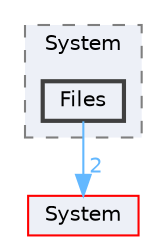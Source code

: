 digraph "Files"
{
 // LATEX_PDF_SIZE
  bgcolor="transparent";
  edge [fontname=Helvetica,fontsize=10,labelfontname=Helvetica,labelfontsize=10];
  node [fontname=Helvetica,fontsize=10,shape=box,height=0.2,width=0.4];
  compound=true
  subgraph clusterdir_df16762c41d55ab81241d1dd50493298 {
    graph [ bgcolor="#edf0f7", pencolor="grey50", label="System", fontname=Helvetica,fontsize=10 style="filled,dashed", URL="dir_df16762c41d55ab81241d1dd50493298.html",tooltip=""]
  dir_eeb941f42ec450c4cf9f9875dc9efc37 [label="Files", fillcolor="#edf0f7", color="grey25", style="filled,bold", URL="dir_eeb941f42ec450c4cf9f9875dc9efc37.html",tooltip=""];
  }
  dir_9af51e3826d4f9e80d9103b2de543e84 [label="System", fillcolor="#edf0f7", color="red", style="filled", URL="dir_9af51e3826d4f9e80d9103b2de543e84.html",tooltip=""];
  dir_eeb941f42ec450c4cf9f9875dc9efc37->dir_9af51e3826d4f9e80d9103b2de543e84 [headlabel="2", labeldistance=1.5 headhref="dir_000018_000045.html" href="dir_000018_000045.html" color="steelblue1" fontcolor="steelblue1"];
}
